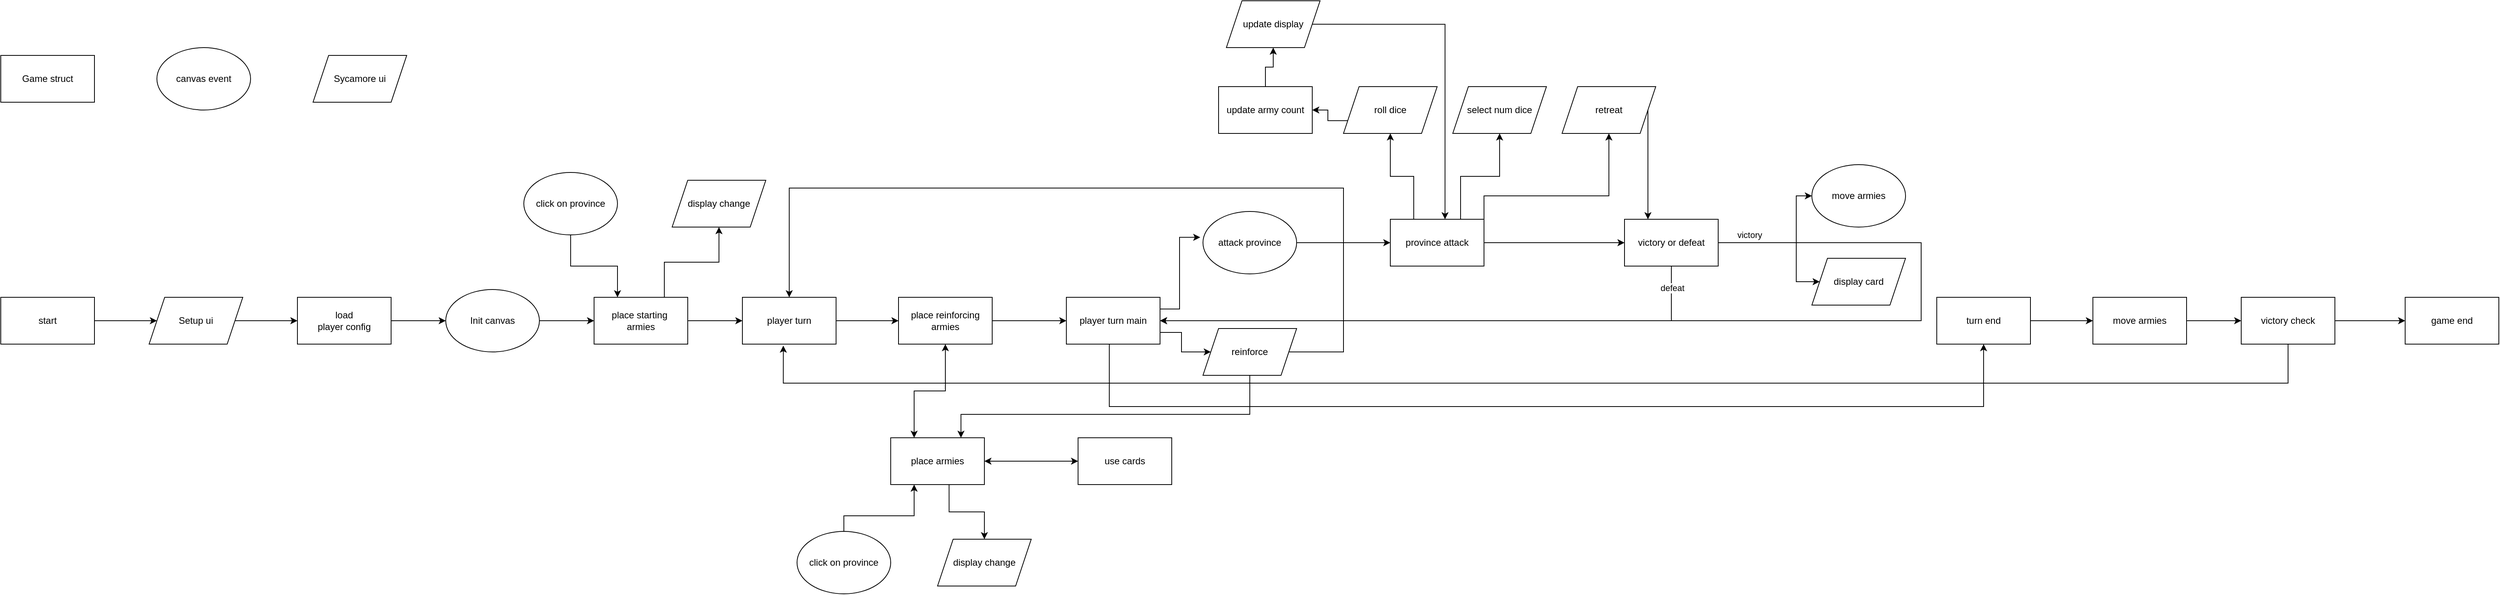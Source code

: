<mxfile version="22.0.4" type="device">
  <diagram name="Page-1" id="Hy-IpIXkiTlqkxj16Ndg">
    <mxGraphModel dx="3387" dy="861" grid="1" gridSize="10" guides="1" tooltips="1" connect="1" arrows="1" fold="1" page="1" pageScale="1" pageWidth="850" pageHeight="1100" math="0" shadow="0">
      <root>
        <mxCell id="0" />
        <mxCell id="1" parent="0" />
        <mxCell id="j8NAKuWzRgl3xFltfP5k-9" value="canvas event" style="ellipse;whiteSpace=wrap;html=1;" vertex="1" parent="1">
          <mxGeometry x="-860" y="70" width="120" height="80" as="geometry" />
        </mxCell>
        <mxCell id="j8NAKuWzRgl3xFltfP5k-10" value="&lt;div&gt;Sycamore ui&lt;/div&gt;" style="shape=parallelogram;perimeter=parallelogramPerimeter;whiteSpace=wrap;html=1;fixedSize=1;" vertex="1" parent="1">
          <mxGeometry x="-660" y="80" width="120" height="60" as="geometry" />
        </mxCell>
        <mxCell id="j8NAKuWzRgl3xFltfP5k-11" value="Game struct" style="rounded=0;whiteSpace=wrap;html=1;" vertex="1" parent="1">
          <mxGeometry x="-1060" y="80" width="120" height="60" as="geometry" />
        </mxCell>
        <mxCell id="j8NAKuWzRgl3xFltfP5k-16" style="edgeStyle=orthogonalEdgeStyle;rounded=0;orthogonalLoop=1;jettySize=auto;html=1;" edge="1" parent="1" source="j8NAKuWzRgl3xFltfP5k-12" target="j8NAKuWzRgl3xFltfP5k-13">
          <mxGeometry relative="1" as="geometry" />
        </mxCell>
        <mxCell id="j8NAKuWzRgl3xFltfP5k-12" value="start" style="rounded=0;whiteSpace=wrap;html=1;" vertex="1" parent="1">
          <mxGeometry x="-1060" y="390" width="120" height="60" as="geometry" />
        </mxCell>
        <mxCell id="j8NAKuWzRgl3xFltfP5k-17" value="" style="edgeStyle=orthogonalEdgeStyle;rounded=0;orthogonalLoop=1;jettySize=auto;html=1;" edge="1" parent="1" source="j8NAKuWzRgl3xFltfP5k-13" target="j8NAKuWzRgl3xFltfP5k-14">
          <mxGeometry relative="1" as="geometry" />
        </mxCell>
        <mxCell id="j8NAKuWzRgl3xFltfP5k-13" value="Setup ui" style="shape=parallelogram;perimeter=parallelogramPerimeter;whiteSpace=wrap;html=1;fixedSize=1;" vertex="1" parent="1">
          <mxGeometry x="-870" y="390" width="120" height="60" as="geometry" />
        </mxCell>
        <mxCell id="j8NAKuWzRgl3xFltfP5k-18" style="edgeStyle=orthogonalEdgeStyle;rounded=0;orthogonalLoop=1;jettySize=auto;html=1;entryX=0;entryY=0.5;entryDx=0;entryDy=0;" edge="1" parent="1" source="j8NAKuWzRgl3xFltfP5k-14" target="j8NAKuWzRgl3xFltfP5k-15">
          <mxGeometry relative="1" as="geometry" />
        </mxCell>
        <mxCell id="j8NAKuWzRgl3xFltfP5k-14" value="&lt;div&gt;load&lt;/div&gt;&lt;div&gt;player config&lt;br&gt;&lt;/div&gt;" style="rounded=0;whiteSpace=wrap;html=1;" vertex="1" parent="1">
          <mxGeometry x="-680" y="390" width="120" height="60" as="geometry" />
        </mxCell>
        <mxCell id="j8NAKuWzRgl3xFltfP5k-22" style="edgeStyle=orthogonalEdgeStyle;rounded=0;orthogonalLoop=1;jettySize=auto;html=1;" edge="1" parent="1" source="j8NAKuWzRgl3xFltfP5k-15" target="j8NAKuWzRgl3xFltfP5k-19">
          <mxGeometry relative="1" as="geometry" />
        </mxCell>
        <mxCell id="j8NAKuWzRgl3xFltfP5k-15" value="Init canvas" style="ellipse;whiteSpace=wrap;html=1;" vertex="1" parent="1">
          <mxGeometry x="-490" y="380" width="120" height="80" as="geometry" />
        </mxCell>
        <mxCell id="j8NAKuWzRgl3xFltfP5k-26" style="edgeStyle=orthogonalEdgeStyle;rounded=0;orthogonalLoop=1;jettySize=auto;html=1;exitX=0.75;exitY=0;exitDx=0;exitDy=0;" edge="1" parent="1" source="j8NAKuWzRgl3xFltfP5k-19" target="j8NAKuWzRgl3xFltfP5k-20">
          <mxGeometry relative="1" as="geometry" />
        </mxCell>
        <mxCell id="j8NAKuWzRgl3xFltfP5k-32" style="edgeStyle=orthogonalEdgeStyle;rounded=0;orthogonalLoop=1;jettySize=auto;html=1;entryX=0;entryY=0.5;entryDx=0;entryDy=0;" edge="1" parent="1" source="j8NAKuWzRgl3xFltfP5k-19" target="j8NAKuWzRgl3xFltfP5k-30">
          <mxGeometry relative="1" as="geometry" />
        </mxCell>
        <mxCell id="j8NAKuWzRgl3xFltfP5k-19" value="&lt;div&gt;place starting&amp;nbsp;&lt;/div&gt;&lt;div&gt;armies&lt;/div&gt;" style="rounded=0;whiteSpace=wrap;html=1;" vertex="1" parent="1">
          <mxGeometry x="-300" y="390" width="120" height="60" as="geometry" />
        </mxCell>
        <mxCell id="j8NAKuWzRgl3xFltfP5k-20" value="display change" style="shape=parallelogram;perimeter=parallelogramPerimeter;whiteSpace=wrap;html=1;fixedSize=1;" vertex="1" parent="1">
          <mxGeometry x="-200" y="240" width="120" height="60" as="geometry" />
        </mxCell>
        <mxCell id="j8NAKuWzRgl3xFltfP5k-23" style="edgeStyle=orthogonalEdgeStyle;rounded=0;orthogonalLoop=1;jettySize=auto;html=1;entryX=0.25;entryY=0;entryDx=0;entryDy=0;" edge="1" parent="1" source="j8NAKuWzRgl3xFltfP5k-21" target="j8NAKuWzRgl3xFltfP5k-19">
          <mxGeometry relative="1" as="geometry" />
        </mxCell>
        <mxCell id="j8NAKuWzRgl3xFltfP5k-21" value="click on province" style="ellipse;whiteSpace=wrap;html=1;" vertex="1" parent="1">
          <mxGeometry x="-390" y="230" width="120" height="80" as="geometry" />
        </mxCell>
        <mxCell id="j8NAKuWzRgl3xFltfP5k-63" style="edgeStyle=orthogonalEdgeStyle;rounded=0;orthogonalLoop=1;jettySize=auto;html=1;exitX=1;exitY=0.5;exitDx=0;exitDy=0;entryX=0;entryY=0.5;entryDx=0;entryDy=0;" edge="1" parent="1" source="j8NAKuWzRgl3xFltfP5k-27" target="j8NAKuWzRgl3xFltfP5k-58">
          <mxGeometry relative="1" as="geometry" />
        </mxCell>
        <mxCell id="j8NAKuWzRgl3xFltfP5k-27" value="attack province" style="ellipse;whiteSpace=wrap;html=1;" vertex="1" parent="1">
          <mxGeometry x="480" y="280" width="120" height="80" as="geometry" />
        </mxCell>
        <mxCell id="j8NAKuWzRgl3xFltfP5k-51" style="edgeStyle=orthogonalEdgeStyle;rounded=0;orthogonalLoop=1;jettySize=auto;html=1;entryX=0.75;entryY=0;entryDx=0;entryDy=0;" edge="1" parent="1" source="j8NAKuWzRgl3xFltfP5k-28" target="j8NAKuWzRgl3xFltfP5k-34">
          <mxGeometry relative="1" as="geometry">
            <Array as="points">
              <mxPoint x="540" y="540" />
              <mxPoint x="170" y="540" />
            </Array>
          </mxGeometry>
        </mxCell>
        <mxCell id="j8NAKuWzRgl3xFltfP5k-55" style="edgeStyle=orthogonalEdgeStyle;rounded=0;orthogonalLoop=1;jettySize=auto;html=1;entryX=0.5;entryY=0;entryDx=0;entryDy=0;" edge="1" parent="1" source="j8NAKuWzRgl3xFltfP5k-28" target="j8NAKuWzRgl3xFltfP5k-30">
          <mxGeometry relative="1" as="geometry">
            <Array as="points">
              <mxPoint x="660" y="460" />
              <mxPoint x="660" y="250" />
              <mxPoint x="-50" y="250" />
            </Array>
          </mxGeometry>
        </mxCell>
        <mxCell id="j8NAKuWzRgl3xFltfP5k-28" value="reinforce" style="shape=parallelogram;perimeter=parallelogramPerimeter;whiteSpace=wrap;html=1;fixedSize=1;" vertex="1" parent="1">
          <mxGeometry x="480" y="430" width="120" height="60" as="geometry" />
        </mxCell>
        <mxCell id="j8NAKuWzRgl3xFltfP5k-50" style="edgeStyle=orthogonalEdgeStyle;rounded=0;orthogonalLoop=1;jettySize=auto;html=1;entryX=1;entryY=0.5;entryDx=0;entryDy=0;startArrow=classic;startFill=1;" edge="1" parent="1" source="j8NAKuWzRgl3xFltfP5k-29" target="j8NAKuWzRgl3xFltfP5k-34">
          <mxGeometry relative="1" as="geometry" />
        </mxCell>
        <mxCell id="j8NAKuWzRgl3xFltfP5k-29" value="use cards" style="rounded=0;whiteSpace=wrap;html=1;" vertex="1" parent="1">
          <mxGeometry x="320" y="570" width="120" height="60" as="geometry" />
        </mxCell>
        <mxCell id="j8NAKuWzRgl3xFltfP5k-48" style="edgeStyle=orthogonalEdgeStyle;rounded=0;orthogonalLoop=1;jettySize=auto;html=1;entryX=0;entryY=0.5;entryDx=0;entryDy=0;" edge="1" parent="1" source="j8NAKuWzRgl3xFltfP5k-30" target="j8NAKuWzRgl3xFltfP5k-44">
          <mxGeometry relative="1" as="geometry" />
        </mxCell>
        <mxCell id="j8NAKuWzRgl3xFltfP5k-30" value="player turn" style="rounded=0;whiteSpace=wrap;html=1;" vertex="1" parent="1">
          <mxGeometry x="-110" y="390" width="120" height="60" as="geometry" />
        </mxCell>
        <mxCell id="j8NAKuWzRgl3xFltfP5k-31" value="game end " style="rounded=0;whiteSpace=wrap;html=1;" vertex="1" parent="1">
          <mxGeometry x="2020" y="390" width="120" height="60" as="geometry" />
        </mxCell>
        <mxCell id="j8NAKuWzRgl3xFltfP5k-33" style="edgeStyle=orthogonalEdgeStyle;rounded=0;orthogonalLoop=1;jettySize=auto;html=1;exitX=0.623;exitY=1.003;exitDx=0;exitDy=0;exitPerimeter=0;" edge="1" parent="1" source="j8NAKuWzRgl3xFltfP5k-34" target="j8NAKuWzRgl3xFltfP5k-35">
          <mxGeometry relative="1" as="geometry" />
        </mxCell>
        <mxCell id="j8NAKuWzRgl3xFltfP5k-34" value="place armies" style="rounded=0;whiteSpace=wrap;html=1;" vertex="1" parent="1">
          <mxGeometry x="80" y="570" width="120" height="60" as="geometry" />
        </mxCell>
        <mxCell id="j8NAKuWzRgl3xFltfP5k-35" value="display change" style="shape=parallelogram;perimeter=parallelogramPerimeter;whiteSpace=wrap;html=1;fixedSize=1;" vertex="1" parent="1">
          <mxGeometry x="140" y="700" width="120" height="60" as="geometry" />
        </mxCell>
        <mxCell id="j8NAKuWzRgl3xFltfP5k-40" style="edgeStyle=orthogonalEdgeStyle;rounded=0;orthogonalLoop=1;jettySize=auto;html=1;entryX=0.25;entryY=1;entryDx=0;entryDy=0;" edge="1" parent="1" source="j8NAKuWzRgl3xFltfP5k-37" target="j8NAKuWzRgl3xFltfP5k-34">
          <mxGeometry relative="1" as="geometry">
            <Array as="points">
              <mxPoint x="20" y="670" />
              <mxPoint x="110" y="670" />
            </Array>
          </mxGeometry>
        </mxCell>
        <mxCell id="j8NAKuWzRgl3xFltfP5k-37" value="click on province" style="ellipse;whiteSpace=wrap;html=1;" vertex="1" parent="1">
          <mxGeometry x="-40" y="690" width="120" height="80" as="geometry" />
        </mxCell>
        <mxCell id="j8NAKuWzRgl3xFltfP5k-49" style="edgeStyle=orthogonalEdgeStyle;rounded=0;orthogonalLoop=1;jettySize=auto;html=1;exitX=0.5;exitY=1;exitDx=0;exitDy=0;entryX=0.25;entryY=0;entryDx=0;entryDy=0;startArrow=classic;startFill=1;" edge="1" parent="1" source="j8NAKuWzRgl3xFltfP5k-44" target="j8NAKuWzRgl3xFltfP5k-34">
          <mxGeometry relative="1" as="geometry" />
        </mxCell>
        <mxCell id="j8NAKuWzRgl3xFltfP5k-60" style="edgeStyle=orthogonalEdgeStyle;rounded=0;orthogonalLoop=1;jettySize=auto;html=1;" edge="1" parent="1" source="j8NAKuWzRgl3xFltfP5k-44" target="j8NAKuWzRgl3xFltfP5k-59">
          <mxGeometry relative="1" as="geometry" />
        </mxCell>
        <mxCell id="j8NAKuWzRgl3xFltfP5k-44" value="place reinforcing armies" style="rounded=0;whiteSpace=wrap;html=1;" vertex="1" parent="1">
          <mxGeometry x="90" y="390" width="120" height="60" as="geometry" />
        </mxCell>
        <mxCell id="j8NAKuWzRgl3xFltfP5k-78" style="edgeStyle=orthogonalEdgeStyle;rounded=0;orthogonalLoop=1;jettySize=auto;html=1;" edge="1" parent="1">
          <mxGeometry relative="1" as="geometry">
            <mxPoint x="590.0" y="40.059" as="sourcePoint" />
            <mxPoint x="790.079" y="290" as="targetPoint" />
            <Array as="points">
              <mxPoint x="790.02" y="40" />
            </Array>
          </mxGeometry>
        </mxCell>
        <mxCell id="j8NAKuWzRgl3xFltfP5k-56" value="update display" style="shape=parallelogram;perimeter=parallelogramPerimeter;whiteSpace=wrap;html=1;fixedSize=1;" vertex="1" parent="1">
          <mxGeometry x="510" y="10" width="120" height="60" as="geometry" />
        </mxCell>
        <mxCell id="j8NAKuWzRgl3xFltfP5k-57" value="move armies" style="ellipse;whiteSpace=wrap;html=1;" vertex="1" parent="1">
          <mxGeometry x="1260" y="220" width="120" height="80" as="geometry" />
        </mxCell>
        <mxCell id="j8NAKuWzRgl3xFltfP5k-73" style="edgeStyle=orthogonalEdgeStyle;rounded=0;orthogonalLoop=1;jettySize=auto;html=1;exitX=0.25;exitY=0;exitDx=0;exitDy=0;" edge="1" parent="1" source="j8NAKuWzRgl3xFltfP5k-58" target="j8NAKuWzRgl3xFltfP5k-65">
          <mxGeometry relative="1" as="geometry" />
        </mxCell>
        <mxCell id="j8NAKuWzRgl3xFltfP5k-79" style="edgeStyle=orthogonalEdgeStyle;rounded=0;orthogonalLoop=1;jettySize=auto;html=1;exitX=0.75;exitY=0;exitDx=0;exitDy=0;" edge="1" parent="1" source="j8NAKuWzRgl3xFltfP5k-58" target="j8NAKuWzRgl3xFltfP5k-66">
          <mxGeometry relative="1" as="geometry" />
        </mxCell>
        <mxCell id="j8NAKuWzRgl3xFltfP5k-81" style="edgeStyle=orthogonalEdgeStyle;rounded=0;orthogonalLoop=1;jettySize=auto;html=1;exitX=1;exitY=0;exitDx=0;exitDy=0;" edge="1" parent="1" source="j8NAKuWzRgl3xFltfP5k-58" target="j8NAKuWzRgl3xFltfP5k-80">
          <mxGeometry relative="1" as="geometry">
            <Array as="points">
              <mxPoint x="840" y="260" />
              <mxPoint x="1000" y="260" />
            </Array>
          </mxGeometry>
        </mxCell>
        <mxCell id="j8NAKuWzRgl3xFltfP5k-83" style="edgeStyle=orthogonalEdgeStyle;rounded=0;orthogonalLoop=1;jettySize=auto;html=1;" edge="1" parent="1" source="j8NAKuWzRgl3xFltfP5k-58" target="j8NAKuWzRgl3xFltfP5k-69">
          <mxGeometry relative="1" as="geometry" />
        </mxCell>
        <mxCell id="j8NAKuWzRgl3xFltfP5k-58" value="province attack" style="rounded=0;whiteSpace=wrap;html=1;" vertex="1" parent="1">
          <mxGeometry x="720" y="290" width="120" height="60" as="geometry" />
        </mxCell>
        <mxCell id="j8NAKuWzRgl3xFltfP5k-61" style="edgeStyle=orthogonalEdgeStyle;rounded=0;orthogonalLoop=1;jettySize=auto;html=1;exitX=1;exitY=0.75;exitDx=0;exitDy=0;entryX=0;entryY=0.5;entryDx=0;entryDy=0;" edge="1" parent="1" source="j8NAKuWzRgl3xFltfP5k-59" target="j8NAKuWzRgl3xFltfP5k-28">
          <mxGeometry relative="1" as="geometry" />
        </mxCell>
        <mxCell id="j8NAKuWzRgl3xFltfP5k-97" style="edgeStyle=orthogonalEdgeStyle;rounded=0;orthogonalLoop=1;jettySize=auto;html=1;" edge="1" parent="1" source="j8NAKuWzRgl3xFltfP5k-59" target="j8NAKuWzRgl3xFltfP5k-68">
          <mxGeometry relative="1" as="geometry">
            <Array as="points">
              <mxPoint x="360" y="530" />
              <mxPoint x="1480" y="530" />
            </Array>
          </mxGeometry>
        </mxCell>
        <mxCell id="j8NAKuWzRgl3xFltfP5k-59" value="player turn main" style="rounded=0;whiteSpace=wrap;html=1;" vertex="1" parent="1">
          <mxGeometry x="305" y="390" width="120" height="60" as="geometry" />
        </mxCell>
        <mxCell id="j8NAKuWzRgl3xFltfP5k-62" style="edgeStyle=orthogonalEdgeStyle;rounded=0;orthogonalLoop=1;jettySize=auto;html=1;exitX=1;exitY=0.25;exitDx=0;exitDy=0;entryX=-0.029;entryY=0.414;entryDx=0;entryDy=0;entryPerimeter=0;" edge="1" parent="1" source="j8NAKuWzRgl3xFltfP5k-59" target="j8NAKuWzRgl3xFltfP5k-27">
          <mxGeometry relative="1" as="geometry">
            <Array as="points">
              <mxPoint x="450" y="405" />
              <mxPoint x="450" y="313" />
            </Array>
          </mxGeometry>
        </mxCell>
        <mxCell id="j8NAKuWzRgl3xFltfP5k-76" style="edgeStyle=orthogonalEdgeStyle;rounded=0;orthogonalLoop=1;jettySize=auto;html=1;exitX=0;exitY=0.75;exitDx=0;exitDy=0;entryX=1;entryY=0.5;entryDx=0;entryDy=0;" edge="1" parent="1" source="j8NAKuWzRgl3xFltfP5k-65" target="j8NAKuWzRgl3xFltfP5k-75">
          <mxGeometry relative="1" as="geometry" />
        </mxCell>
        <mxCell id="j8NAKuWzRgl3xFltfP5k-65" value="roll dice" style="shape=parallelogram;perimeter=parallelogramPerimeter;whiteSpace=wrap;html=1;fixedSize=1;" vertex="1" parent="1">
          <mxGeometry x="660" y="120" width="120" height="60" as="geometry" />
        </mxCell>
        <mxCell id="j8NAKuWzRgl3xFltfP5k-66" value="select num dice" style="shape=parallelogram;perimeter=parallelogramPerimeter;whiteSpace=wrap;html=1;fixedSize=1;" vertex="1" parent="1">
          <mxGeometry x="800" y="120" width="120" height="60" as="geometry" />
        </mxCell>
        <mxCell id="j8NAKuWzRgl3xFltfP5k-71" style="edgeStyle=orthogonalEdgeStyle;rounded=0;orthogonalLoop=1;jettySize=auto;html=1;" edge="1" parent="1" source="j8NAKuWzRgl3xFltfP5k-67" target="j8NAKuWzRgl3xFltfP5k-31">
          <mxGeometry relative="1" as="geometry" />
        </mxCell>
        <mxCell id="j8NAKuWzRgl3xFltfP5k-67" value="victory check" style="rounded=0;whiteSpace=wrap;html=1;" vertex="1" parent="1">
          <mxGeometry x="1810" y="390" width="120" height="60" as="geometry" />
        </mxCell>
        <mxCell id="j8NAKuWzRgl3xFltfP5k-99" style="edgeStyle=orthogonalEdgeStyle;rounded=0;orthogonalLoop=1;jettySize=auto;html=1;" edge="1" parent="1" source="j8NAKuWzRgl3xFltfP5k-68" target="j8NAKuWzRgl3xFltfP5k-98">
          <mxGeometry relative="1" as="geometry" />
        </mxCell>
        <mxCell id="j8NAKuWzRgl3xFltfP5k-68" value="turn end" style="rounded=0;whiteSpace=wrap;html=1;" vertex="1" parent="1">
          <mxGeometry x="1420" y="390" width="120" height="60" as="geometry" />
        </mxCell>
        <mxCell id="j8NAKuWzRgl3xFltfP5k-84" style="edgeStyle=orthogonalEdgeStyle;rounded=0;orthogonalLoop=1;jettySize=auto;html=1;entryX=1;entryY=0.5;entryDx=0;entryDy=0;" edge="1" parent="1" source="j8NAKuWzRgl3xFltfP5k-69" target="j8NAKuWzRgl3xFltfP5k-59">
          <mxGeometry relative="1" as="geometry">
            <Array as="points">
              <mxPoint x="1080" y="420" />
            </Array>
          </mxGeometry>
        </mxCell>
        <mxCell id="j8NAKuWzRgl3xFltfP5k-85" value="defeat" style="edgeLabel;html=1;align=center;verticalAlign=middle;resizable=0;points=[];" vertex="1" connectable="0" parent="j8NAKuWzRgl3xFltfP5k-84">
          <mxGeometry x="-0.923" y="1" relative="1" as="geometry">
            <mxPoint as="offset" />
          </mxGeometry>
        </mxCell>
        <mxCell id="j8NAKuWzRgl3xFltfP5k-93" style="edgeStyle=orthogonalEdgeStyle;rounded=0;orthogonalLoop=1;jettySize=auto;html=1;entryX=0;entryY=0.5;entryDx=0;entryDy=0;" edge="1" parent="1" source="j8NAKuWzRgl3xFltfP5k-69" target="j8NAKuWzRgl3xFltfP5k-57">
          <mxGeometry relative="1" as="geometry">
            <Array as="points">
              <mxPoint x="1240" y="320" />
              <mxPoint x="1240" y="260" />
            </Array>
          </mxGeometry>
        </mxCell>
        <mxCell id="j8NAKuWzRgl3xFltfP5k-94" style="edgeStyle=orthogonalEdgeStyle;rounded=0;orthogonalLoop=1;jettySize=auto;html=1;entryX=0;entryY=0.5;entryDx=0;entryDy=0;" edge="1" parent="1" source="j8NAKuWzRgl3xFltfP5k-69" target="j8NAKuWzRgl3xFltfP5k-87">
          <mxGeometry relative="1" as="geometry">
            <Array as="points">
              <mxPoint x="1240" y="320" />
              <mxPoint x="1240" y="370" />
            </Array>
          </mxGeometry>
        </mxCell>
        <mxCell id="j8NAKuWzRgl3xFltfP5k-95" value="victory" style="edgeLabel;html=1;align=center;verticalAlign=middle;resizable=0;points=[];" vertex="1" connectable="0" parent="j8NAKuWzRgl3xFltfP5k-94">
          <mxGeometry x="-0.62" y="-1" relative="1" as="geometry">
            <mxPoint x="6" y="-11" as="offset" />
          </mxGeometry>
        </mxCell>
        <mxCell id="j8NAKuWzRgl3xFltfP5k-96" style="edgeStyle=orthogonalEdgeStyle;rounded=0;orthogonalLoop=1;jettySize=auto;html=1;entryX=1;entryY=0.5;entryDx=0;entryDy=0;" edge="1" parent="1" source="j8NAKuWzRgl3xFltfP5k-69" target="j8NAKuWzRgl3xFltfP5k-59">
          <mxGeometry relative="1" as="geometry">
            <Array as="points">
              <mxPoint x="1400" y="320" />
              <mxPoint x="1400" y="420" />
            </Array>
          </mxGeometry>
        </mxCell>
        <mxCell id="j8NAKuWzRgl3xFltfP5k-69" value="victory or defeat" style="rounded=0;whiteSpace=wrap;html=1;" vertex="1" parent="1">
          <mxGeometry x="1020" y="290" width="120" height="60" as="geometry" />
        </mxCell>
        <mxCell id="j8NAKuWzRgl3xFltfP5k-72" style="edgeStyle=orthogonalEdgeStyle;rounded=0;orthogonalLoop=1;jettySize=auto;html=1;entryX=0.437;entryY=1.032;entryDx=0;entryDy=0;entryPerimeter=0;" edge="1" parent="1" source="j8NAKuWzRgl3xFltfP5k-67" target="j8NAKuWzRgl3xFltfP5k-30">
          <mxGeometry relative="1" as="geometry">
            <Array as="points">
              <mxPoint x="1870" y="500" />
              <mxPoint x="-58" y="500" />
            </Array>
          </mxGeometry>
        </mxCell>
        <mxCell id="j8NAKuWzRgl3xFltfP5k-77" style="edgeStyle=orthogonalEdgeStyle;rounded=0;orthogonalLoop=1;jettySize=auto;html=1;" edge="1" parent="1" source="j8NAKuWzRgl3xFltfP5k-75" target="j8NAKuWzRgl3xFltfP5k-56">
          <mxGeometry relative="1" as="geometry" />
        </mxCell>
        <mxCell id="j8NAKuWzRgl3xFltfP5k-75" value="update army count" style="rounded=0;whiteSpace=wrap;html=1;" vertex="1" parent="1">
          <mxGeometry x="500" y="120" width="120" height="60" as="geometry" />
        </mxCell>
        <mxCell id="j8NAKuWzRgl3xFltfP5k-82" style="edgeStyle=orthogonalEdgeStyle;rounded=0;orthogonalLoop=1;jettySize=auto;html=1;entryX=0.25;entryY=0;entryDx=0;entryDy=0;" edge="1" parent="1" source="j8NAKuWzRgl3xFltfP5k-80" target="j8NAKuWzRgl3xFltfP5k-69">
          <mxGeometry relative="1" as="geometry">
            <Array as="points">
              <mxPoint x="1050" y="235" />
            </Array>
          </mxGeometry>
        </mxCell>
        <mxCell id="j8NAKuWzRgl3xFltfP5k-80" value="retreat" style="shape=parallelogram;perimeter=parallelogramPerimeter;whiteSpace=wrap;html=1;fixedSize=1;" vertex="1" parent="1">
          <mxGeometry x="940" y="120" width="120" height="60" as="geometry" />
        </mxCell>
        <mxCell id="j8NAKuWzRgl3xFltfP5k-87" value="display card" style="shape=parallelogram;perimeter=parallelogramPerimeter;whiteSpace=wrap;html=1;fixedSize=1;" vertex="1" parent="1">
          <mxGeometry x="1260" y="340" width="120" height="60" as="geometry" />
        </mxCell>
        <mxCell id="j8NAKuWzRgl3xFltfP5k-101" style="edgeStyle=orthogonalEdgeStyle;rounded=0;orthogonalLoop=1;jettySize=auto;html=1;" edge="1" parent="1" source="j8NAKuWzRgl3xFltfP5k-98" target="j8NAKuWzRgl3xFltfP5k-67">
          <mxGeometry relative="1" as="geometry" />
        </mxCell>
        <mxCell id="j8NAKuWzRgl3xFltfP5k-98" value="move armies" style="rounded=0;whiteSpace=wrap;html=1;" vertex="1" parent="1">
          <mxGeometry x="1620" y="390" width="120" height="60" as="geometry" />
        </mxCell>
      </root>
    </mxGraphModel>
  </diagram>
</mxfile>
